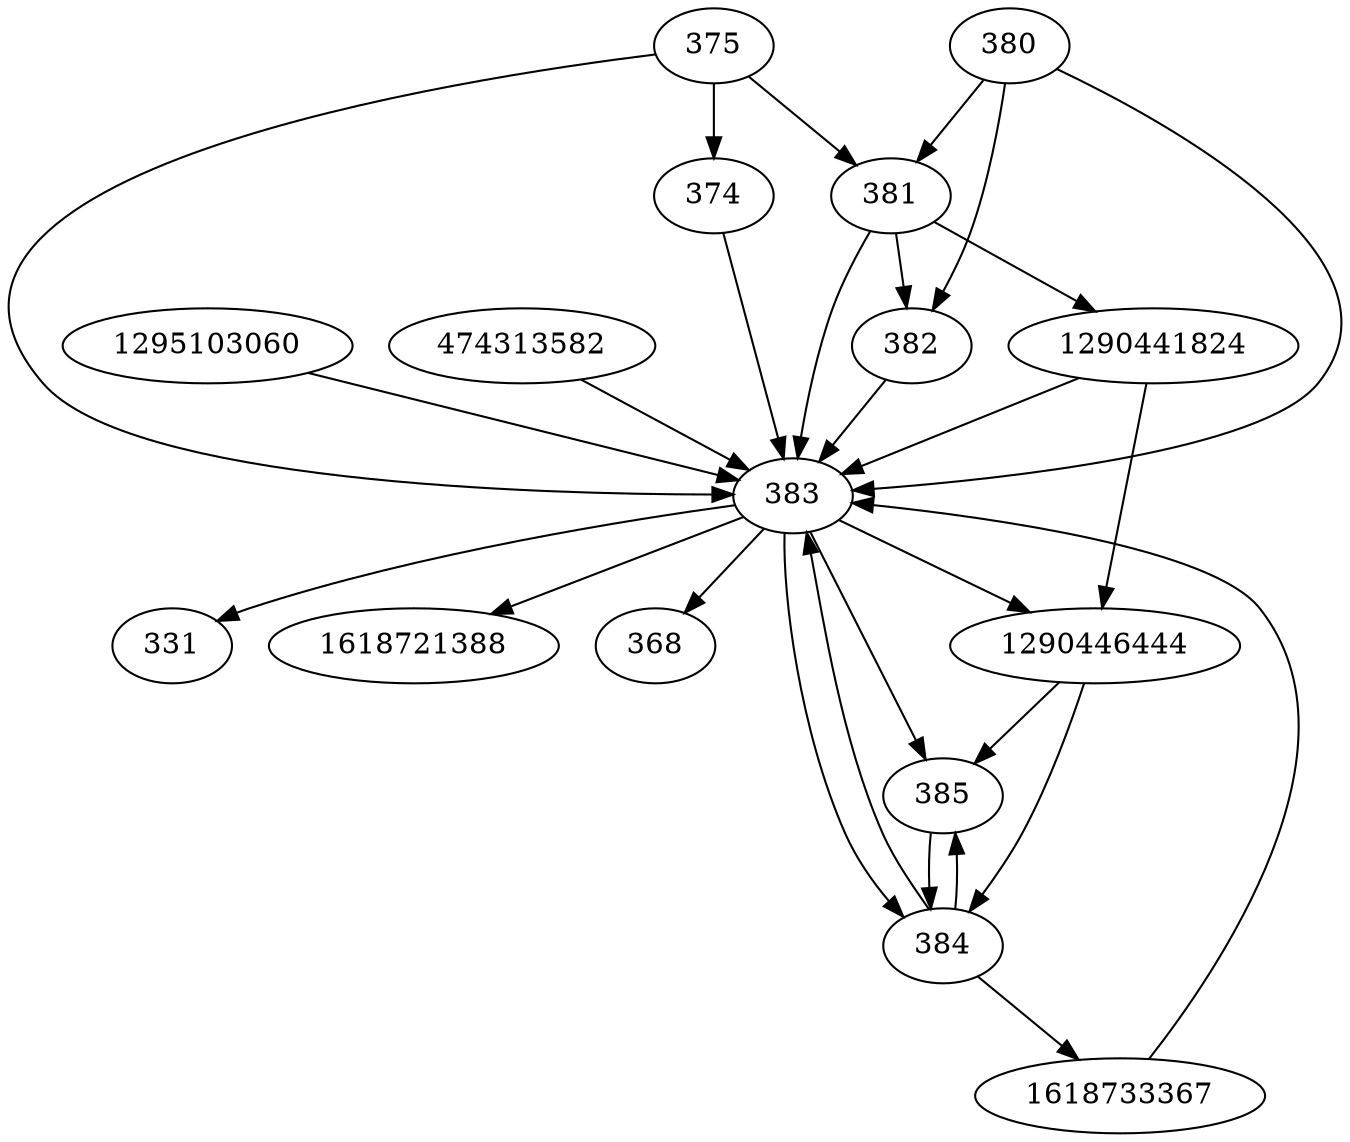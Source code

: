 strict digraph  {
1290441824;
385;
384;
383;
331;
1618721388;
1290446444;
474313582;
368;
1295103060;
374;
1618733367;
380;
381;
382;
375;
1290441824 -> 1290446444;
1290441824 -> 383;
385 -> 384;
384 -> 385;
384 -> 1618733367;
384 -> 383;
383 -> 384;
383 -> 1618721388;
383 -> 1290446444;
383 -> 385;
383 -> 368;
383 -> 331;
1290446444 -> 384;
1290446444 -> 385;
474313582 -> 383;
1295103060 -> 383;
374 -> 383;
1618733367 -> 383;
380 -> 382;
380 -> 383;
380 -> 381;
381 -> 382;
381 -> 1290441824;
381 -> 383;
382 -> 383;
375 -> 381;
375 -> 374;
375 -> 383;
}
